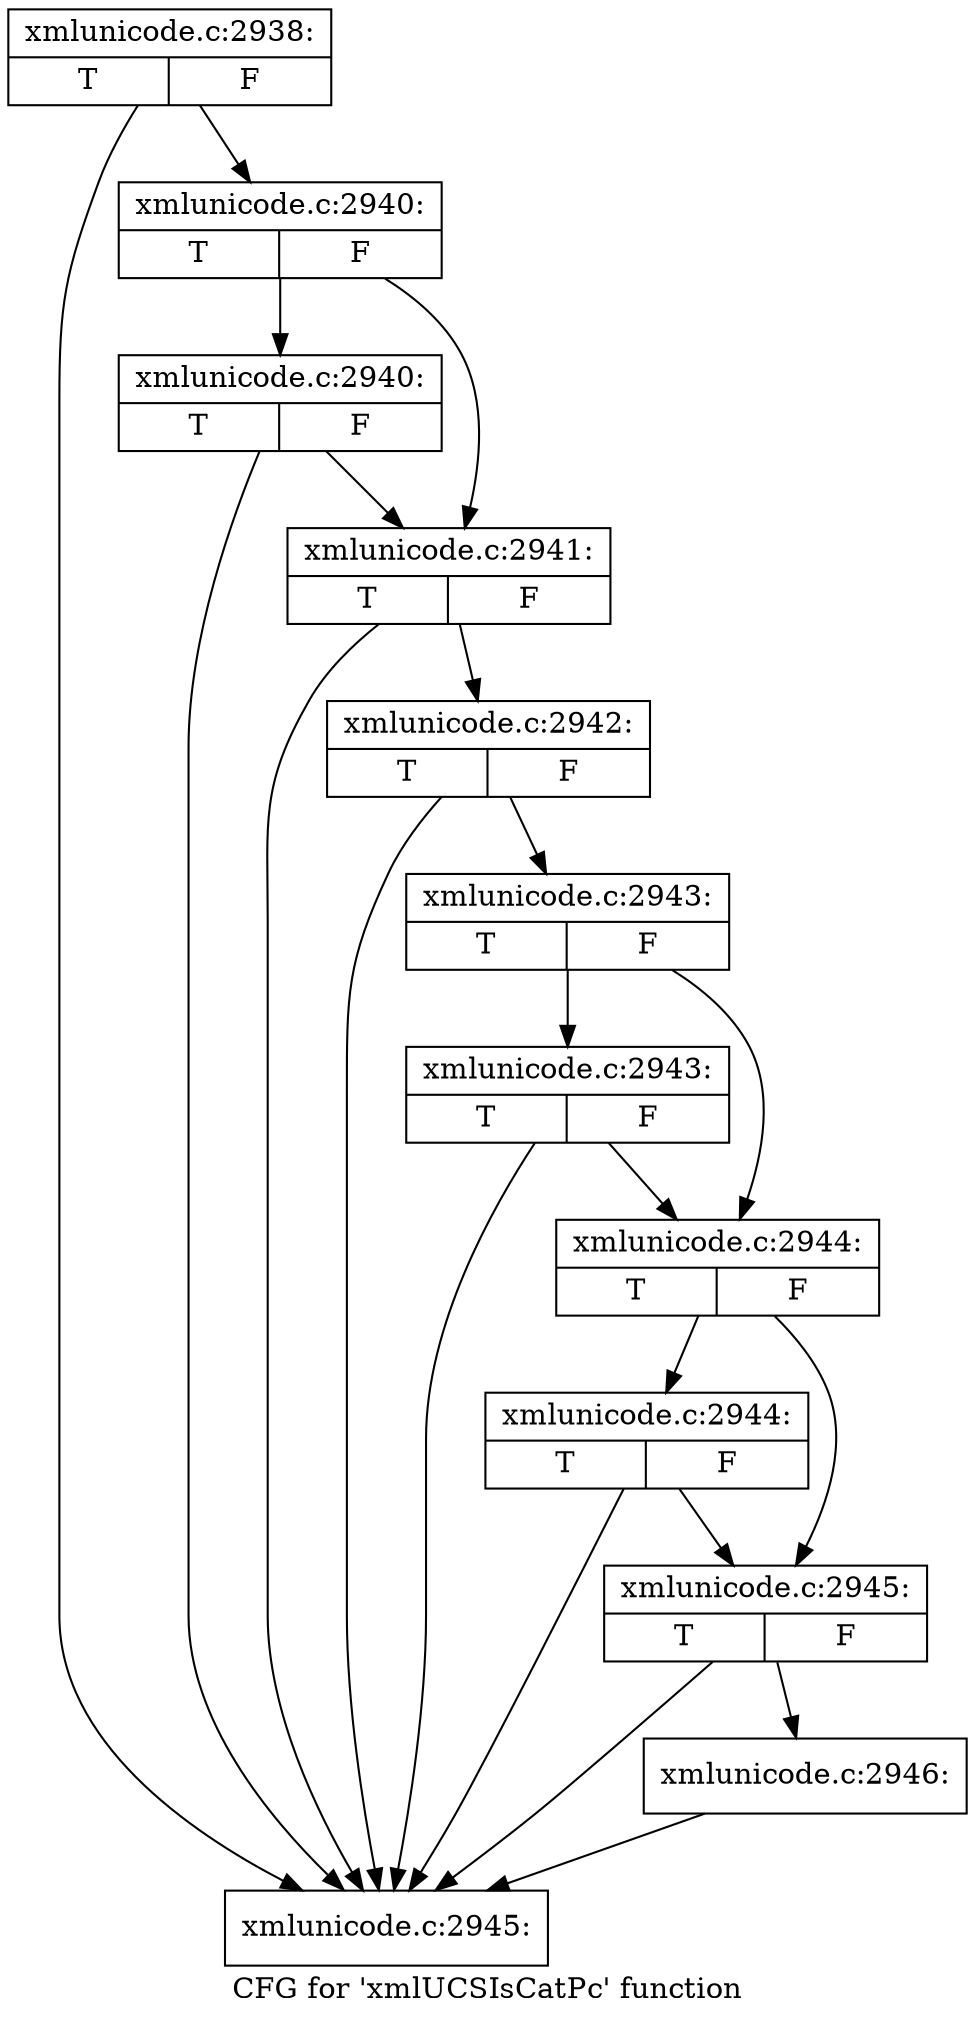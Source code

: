digraph "CFG for 'xmlUCSIsCatPc' function" {
	label="CFG for 'xmlUCSIsCatPc' function";

	Node0x4ec5300 [shape=record,label="{xmlunicode.c:2938:|{<s0>T|<s1>F}}"];
	Node0x4ec5300 -> Node0x4ec53f0;
	Node0x4ec5300 -> Node0x4ec48e0;
	Node0x4ec48e0 [shape=record,label="{xmlunicode.c:2940:|{<s0>T|<s1>F}}"];
	Node0x4ec48e0 -> Node0x4ec6290;
	Node0x4ec48e0 -> Node0x4ec4890;
	Node0x4ec6290 [shape=record,label="{xmlunicode.c:2940:|{<s0>T|<s1>F}}"];
	Node0x4ec6290 -> Node0x4ec53f0;
	Node0x4ec6290 -> Node0x4ec4890;
	Node0x4ec4890 [shape=record,label="{xmlunicode.c:2941:|{<s0>T|<s1>F}}"];
	Node0x4ec4890 -> Node0x4ec53f0;
	Node0x4ec4890 -> Node0x4eb9e70;
	Node0x4eb9e70 [shape=record,label="{xmlunicode.c:2942:|{<s0>T|<s1>F}}"];
	Node0x4eb9e70 -> Node0x4ec53f0;
	Node0x4eb9e70 -> Node0x4eb9df0;
	Node0x4eb9df0 [shape=record,label="{xmlunicode.c:2943:|{<s0>T|<s1>F}}"];
	Node0x4eb9df0 -> Node0x4ec6c10;
	Node0x4eb9df0 -> Node0x4eb9d70;
	Node0x4ec6c10 [shape=record,label="{xmlunicode.c:2943:|{<s0>T|<s1>F}}"];
	Node0x4ec6c10 -> Node0x4ec53f0;
	Node0x4ec6c10 -> Node0x4eb9d70;
	Node0x4eb9d70 [shape=record,label="{xmlunicode.c:2944:|{<s0>T|<s1>F}}"];
	Node0x4eb9d70 -> Node0x4ec7110;
	Node0x4eb9d70 -> Node0x4ec5490;
	Node0x4ec7110 [shape=record,label="{xmlunicode.c:2944:|{<s0>T|<s1>F}}"];
	Node0x4ec7110 -> Node0x4ec53f0;
	Node0x4ec7110 -> Node0x4ec5490;
	Node0x4ec5490 [shape=record,label="{xmlunicode.c:2945:|{<s0>T|<s1>F}}"];
	Node0x4ec5490 -> Node0x4ec53f0;
	Node0x4ec5490 -> Node0x4ec5440;
	Node0x4ec5440 [shape=record,label="{xmlunicode.c:2946:}"];
	Node0x4ec5440 -> Node0x4ec53f0;
	Node0x4ec53f0 [shape=record,label="{xmlunicode.c:2945:}"];
}
